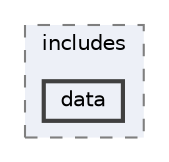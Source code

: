 digraph "plugins/learndash-certificate-builder/includes/data"
{
 // LATEX_PDF_SIZE
  bgcolor="transparent";
  edge [fontname=Helvetica,fontsize=10,labelfontname=Helvetica,labelfontsize=10];
  node [fontname=Helvetica,fontsize=10,shape=box,height=0.2,width=0.4];
  compound=true
  subgraph clusterdir_34e7e4a51cbd296822f25477c99f4122 {
    graph [ bgcolor="#edf0f7", pencolor="grey50", label="includes", fontname=Helvetica,fontsize=10 style="filled,dashed", URL="dir_34e7e4a51cbd296822f25477c99f4122.html",tooltip=""]
  dir_1960eab39795a13e701e460a260f808d [label="data", fillcolor="#edf0f7", color="grey25", style="filled,bold", URL="dir_1960eab39795a13e701e460a260f808d.html",tooltip=""];
  }
}
